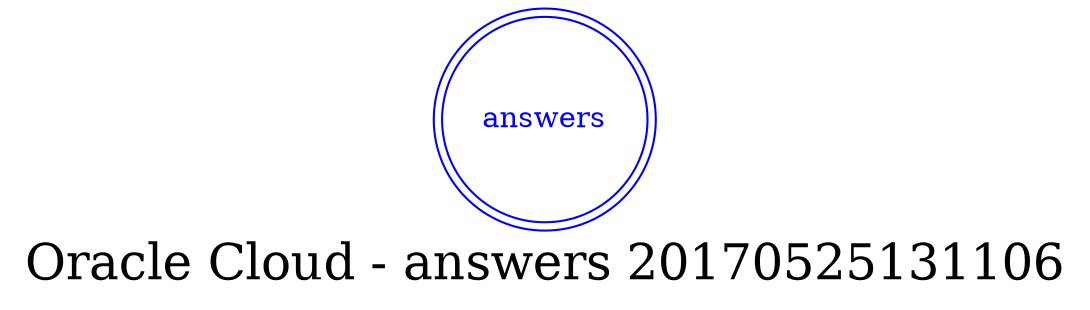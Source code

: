 digraph LexiconGraph {
graph[label="Oracle Cloud - answers 20170525131106", fontsize=24]
splines=true
"answers" [color=blue, fontcolor=blue, shape=doublecircle]
}
